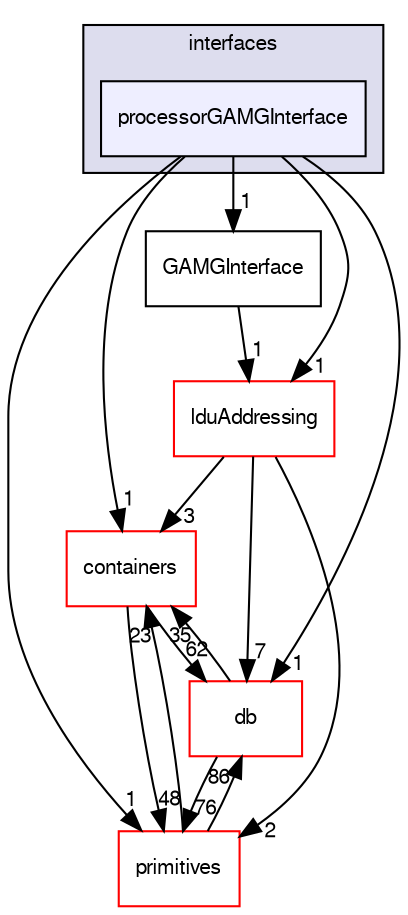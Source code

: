 digraph "src/OpenFOAM/matrices/lduMatrix/solvers/GAMG/interfaces/processorGAMGInterface" {
  bgcolor=transparent;
  compound=true
  node [ fontsize="10", fontname="FreeSans"];
  edge [ labelfontsize="10", labelfontname="FreeSans"];
  subgraph clusterdir_354e0e3f4a321ccc8878de612aa38840 {
    graph [ bgcolor="#ddddee", pencolor="black", label="interfaces" fontname="FreeSans", fontsize="10", URL="dir_354e0e3f4a321ccc8878de612aa38840.html"]
  dir_27ac375961e704bf57585b65f2845afc [shape=box, label="processorGAMGInterface", style="filled", fillcolor="#eeeeff", pencolor="black", URL="dir_27ac375961e704bf57585b65f2845afc.html"];
  }
  dir_19d0872053bde092be81d7fe3f56cbf7 [shape=box label="containers" color="red" URL="dir_19d0872053bde092be81d7fe3f56cbf7.html"];
  dir_da3433395e359af1783e5baa6b094d5b [shape=box label="GAMGInterface" URL="dir_da3433395e359af1783e5baa6b094d5b.html"];
  dir_63c634f7a7cfd679ac26c67fb30fc32f [shape=box label="db" color="red" URL="dir_63c634f7a7cfd679ac26c67fb30fc32f.html"];
  dir_12547202c65033a69d4e18947f2fbe2a [shape=box label="lduAddressing" color="red" URL="dir_12547202c65033a69d4e18947f2fbe2a.html"];
  dir_3e50f45338116b169052b428016851aa [shape=box label="primitives" color="red" URL="dir_3e50f45338116b169052b428016851aa.html"];
  dir_19d0872053bde092be81d7fe3f56cbf7->dir_63c634f7a7cfd679ac26c67fb30fc32f [headlabel="62", labeldistance=1.5 headhref="dir_001737_001787.html"];
  dir_19d0872053bde092be81d7fe3f56cbf7->dir_3e50f45338116b169052b428016851aa [headlabel="48", labeldistance=1.5 headhref="dir_001737_002157.html"];
  dir_27ac375961e704bf57585b65f2845afc->dir_19d0872053bde092be81d7fe3f56cbf7 [headlabel="1", labeldistance=1.5 headhref="dir_002035_001737.html"];
  dir_27ac375961e704bf57585b65f2845afc->dir_da3433395e359af1783e5baa6b094d5b [headlabel="1", labeldistance=1.5 headhref="dir_002035_002033.html"];
  dir_27ac375961e704bf57585b65f2845afc->dir_63c634f7a7cfd679ac26c67fb30fc32f [headlabel="1", labeldistance=1.5 headhref="dir_002035_001787.html"];
  dir_27ac375961e704bf57585b65f2845afc->dir_12547202c65033a69d4e18947f2fbe2a [headlabel="1", labeldistance=1.5 headhref="dir_002035_001975.html"];
  dir_27ac375961e704bf57585b65f2845afc->dir_3e50f45338116b169052b428016851aa [headlabel="1", labeldistance=1.5 headhref="dir_002035_002157.html"];
  dir_da3433395e359af1783e5baa6b094d5b->dir_12547202c65033a69d4e18947f2fbe2a [headlabel="1", labeldistance=1.5 headhref="dir_002033_001975.html"];
  dir_63c634f7a7cfd679ac26c67fb30fc32f->dir_19d0872053bde092be81d7fe3f56cbf7 [headlabel="35", labeldistance=1.5 headhref="dir_001787_001737.html"];
  dir_63c634f7a7cfd679ac26c67fb30fc32f->dir_3e50f45338116b169052b428016851aa [headlabel="76", labeldistance=1.5 headhref="dir_001787_002157.html"];
  dir_12547202c65033a69d4e18947f2fbe2a->dir_19d0872053bde092be81d7fe3f56cbf7 [headlabel="3", labeldistance=1.5 headhref="dir_001975_001737.html"];
  dir_12547202c65033a69d4e18947f2fbe2a->dir_63c634f7a7cfd679ac26c67fb30fc32f [headlabel="7", labeldistance=1.5 headhref="dir_001975_001787.html"];
  dir_12547202c65033a69d4e18947f2fbe2a->dir_3e50f45338116b169052b428016851aa [headlabel="2", labeldistance=1.5 headhref="dir_001975_002157.html"];
  dir_3e50f45338116b169052b428016851aa->dir_19d0872053bde092be81d7fe3f56cbf7 [headlabel="23", labeldistance=1.5 headhref="dir_002157_001737.html"];
  dir_3e50f45338116b169052b428016851aa->dir_63c634f7a7cfd679ac26c67fb30fc32f [headlabel="86", labeldistance=1.5 headhref="dir_002157_001787.html"];
}
